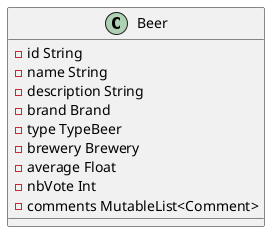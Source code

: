 @startuml Class Beer
class Beer{
    - id String
    - name String
    - description String
    - brand Brand
    - type TypeBeer
    - brewery Brewery
    - average Float
    - nbVote Int
    - comments MutableList<Comment>
}
@enduml